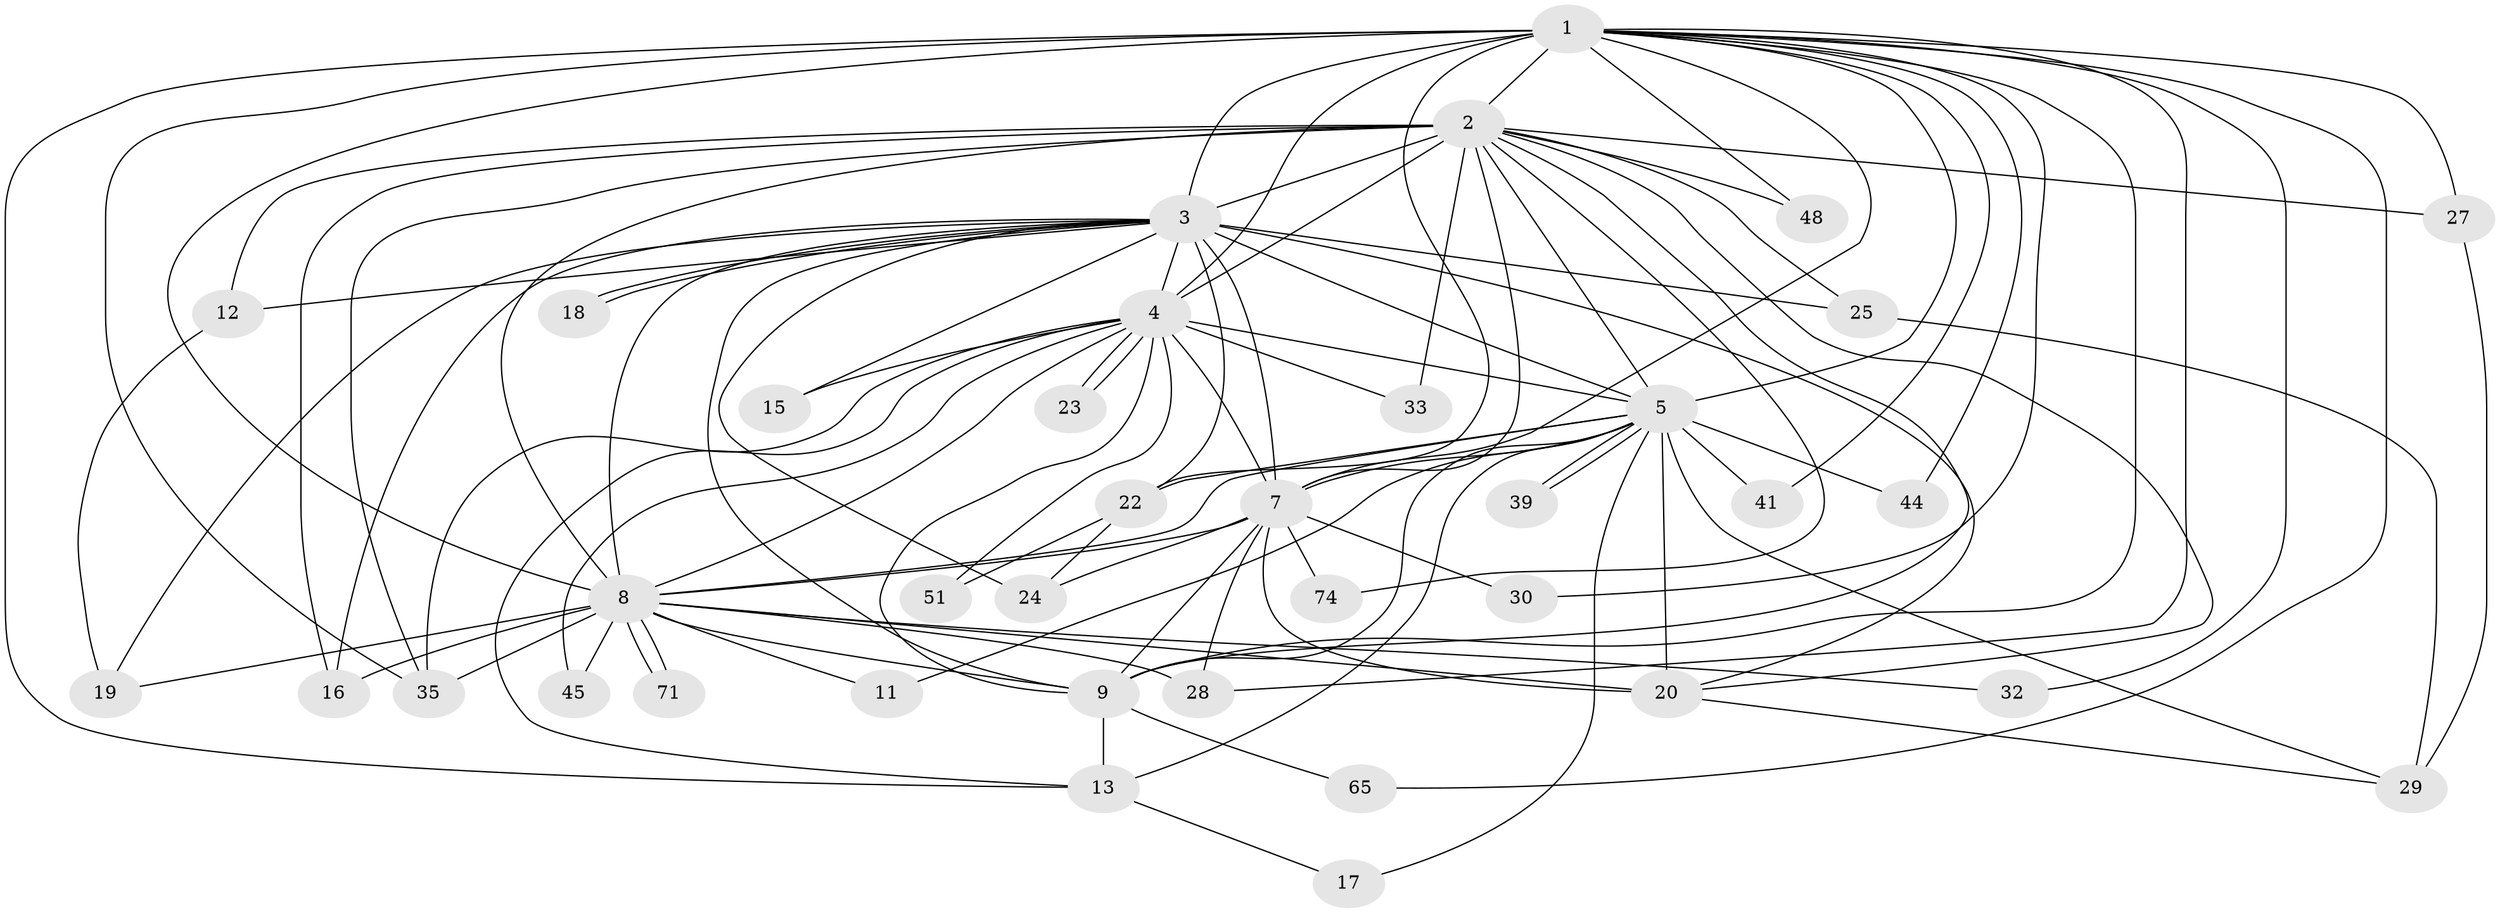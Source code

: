 // original degree distribution, {22: 0.013333333333333334, 18: 0.02666666666666667, 23: 0.02666666666666667, 24: 0.013333333333333334, 13: 0.02666666666666667, 16: 0.02666666666666667, 2: 0.5733333333333334, 3: 0.16, 4: 0.10666666666666667, 5: 0.02666666666666667}
// Generated by graph-tools (version 1.1) at 2025/14/03/09/25 04:14:11]
// undirected, 37 vertices, 100 edges
graph export_dot {
graph [start="1"]
  node [color=gray90,style=filled];
  1 [super="+38"];
  2 [super="+10+42"];
  3 [super="+14+60+49+52+6"];
  4 [super="+55"];
  5;
  7 [super="+67+21+31"];
  8 [super="+36"];
  9;
  11;
  12;
  13 [super="+50"];
  15;
  16 [super="+68"];
  17;
  18;
  19 [super="+56"];
  20 [super="+46+26"];
  22 [super="+64"];
  23;
  24;
  25 [super="+59"];
  27 [super="+66"];
  28 [super="+34"];
  29 [super="+40"];
  30;
  32;
  33;
  35 [super="+72+73"];
  39;
  41;
  44;
  45;
  48;
  51;
  65;
  71;
  74;
  1 -- 2 [weight=2];
  1 -- 3 [weight=4];
  1 -- 4;
  1 -- 5 [weight=2];
  1 -- 7;
  1 -- 8 [weight=2];
  1 -- 9;
  1 -- 22;
  1 -- 27;
  1 -- 28;
  1 -- 30;
  1 -- 32;
  1 -- 41;
  1 -- 44;
  1 -- 48;
  1 -- 65;
  1 -- 35;
  1 -- 13;
  2 -- 3 [weight=7];
  2 -- 4 [weight=2];
  2 -- 5 [weight=2];
  2 -- 7 [weight=3];
  2 -- 8 [weight=3];
  2 -- 9 [weight=3];
  2 -- 12;
  2 -- 16;
  2 -- 27;
  2 -- 33;
  2 -- 48;
  2 -- 35;
  2 -- 74;
  2 -- 25 [weight=2];
  2 -- 20;
  3 -- 4 [weight=2];
  3 -- 5 [weight=4];
  3 -- 7 [weight=3];
  3 -- 8 [weight=3];
  3 -- 9 [weight=3];
  3 -- 12;
  3 -- 15;
  3 -- 18;
  3 -- 18;
  3 -- 19;
  3 -- 25;
  3 -- 22;
  3 -- 16;
  3 -- 20;
  3 -- 24;
  4 -- 5;
  4 -- 7;
  4 -- 8 [weight=2];
  4 -- 9;
  4 -- 13;
  4 -- 15;
  4 -- 23;
  4 -- 23;
  4 -- 33;
  4 -- 35;
  4 -- 45;
  4 -- 51;
  5 -- 7 [weight=2];
  5 -- 8;
  5 -- 9;
  5 -- 11;
  5 -- 13;
  5 -- 17;
  5 -- 22;
  5 -- 39;
  5 -- 39;
  5 -- 41;
  5 -- 44;
  5 -- 29;
  5 -- 20 [weight=2];
  7 -- 8 [weight=2];
  7 -- 9;
  7 -- 20 [weight=2];
  7 -- 24;
  7 -- 30;
  7 -- 28;
  7 -- 74;
  8 -- 9;
  8 -- 11;
  8 -- 20;
  8 -- 28;
  8 -- 32;
  8 -- 35;
  8 -- 45;
  8 -- 71;
  8 -- 71;
  8 -- 16;
  8 -- 19;
  9 -- 65;
  9 -- 13;
  12 -- 19;
  13 -- 17;
  20 -- 29;
  22 -- 24;
  22 -- 51;
  25 -- 29;
  27 -- 29;
}
